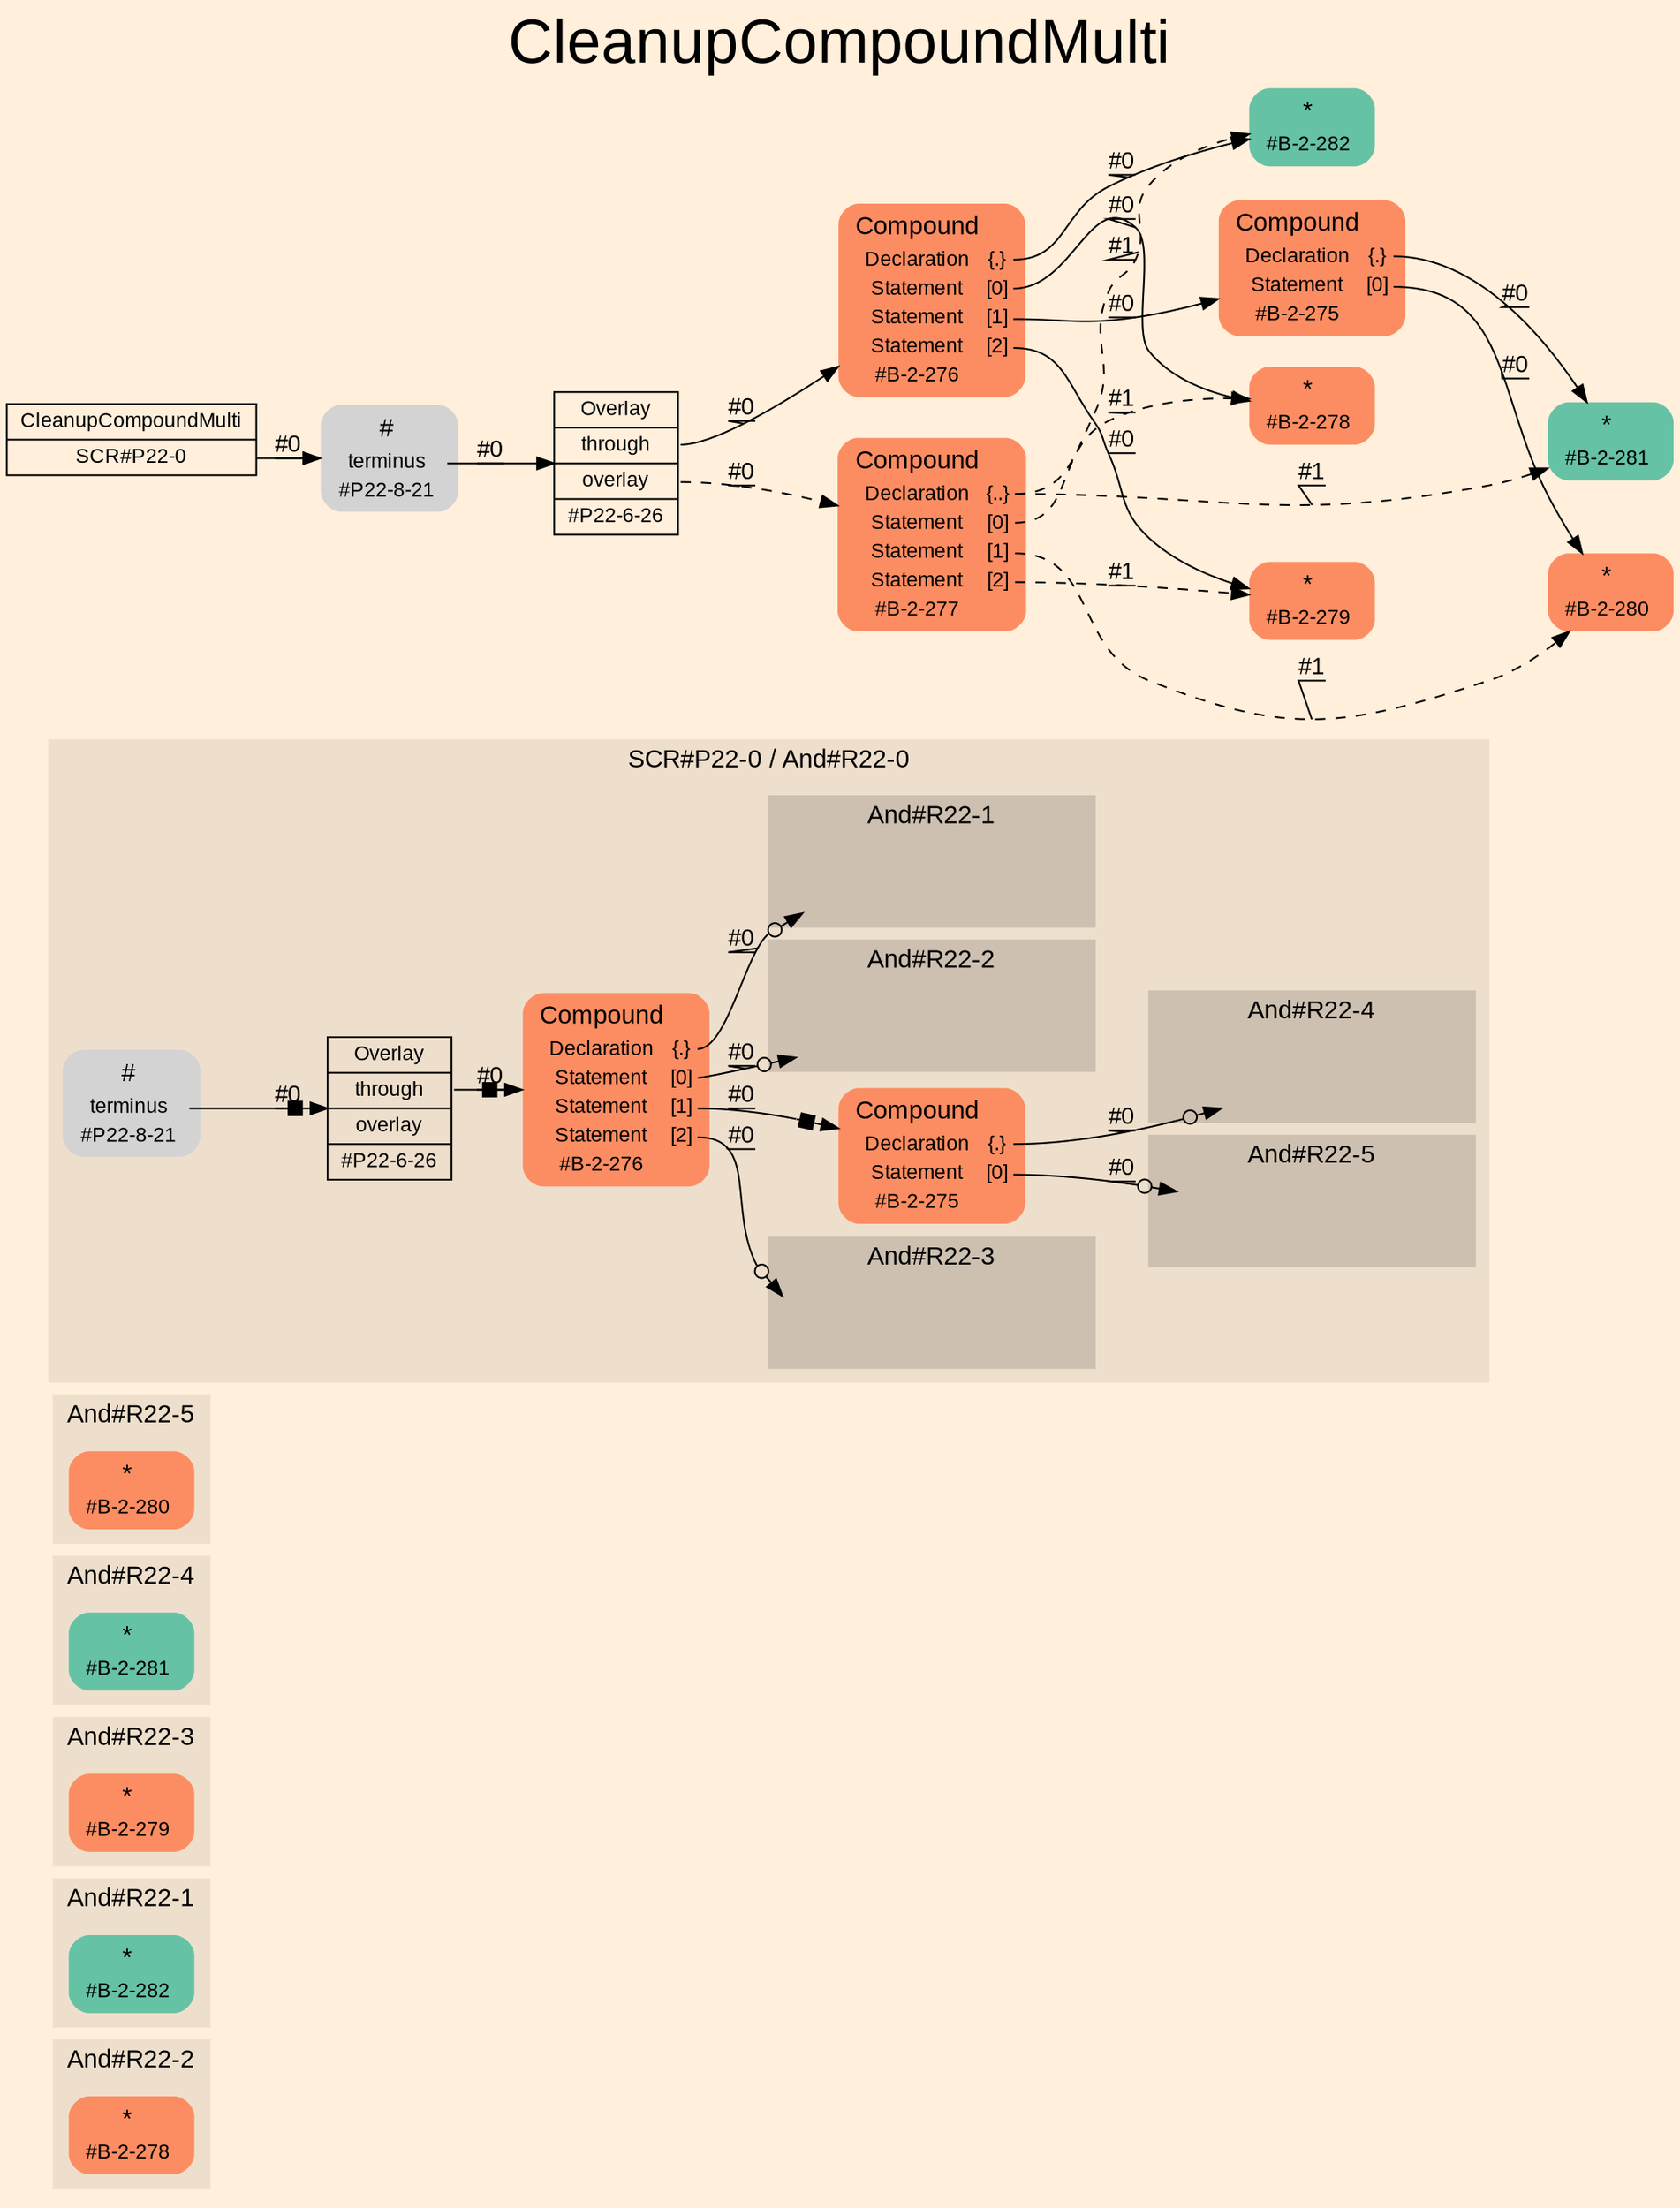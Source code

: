 digraph "CleanupCompoundMulti" {
label = "CleanupCompoundMulti"
labelloc = t
fontsize = "36"
graph [
    rankdir = "LR"
    ranksep = 0.3
    bgcolor = antiquewhite1
    color = black
    fontcolor = black
    fontname = "Arial"
];
node [
    fontname = "Arial"
];
edge [
    fontname = "Arial"
];

// -------------------- figure And#R22-2 --------------------
// -------- region And#R22-2 ----------
subgraph "clusterAnd#R22-2" {
    label = "And#R22-2"
    style = "filled"
    color = antiquewhite2
    fontsize = "15"
    // -------- block And#R22-2[#B-2-278] ----------
    "And#R22-2[#B-2-278]" [
        shape = "plaintext"
        fillcolor = "/set28/2"
        label = <<TABLE BORDER="0" CELLBORDER="0" CELLSPACING="0">
         <TR><TD><FONT POINT-SIZE="15.0">*</FONT></TD><TD></TD></TR>
         <TR><TD>#B-2-278</TD><TD PORT="port0"></TD></TR>
        </TABLE>>
        style = "rounded,filled"
        fontsize = "12"
    ];
    
}


// -------------------- figure And#R22-1 --------------------
// -------- region And#R22-1 ----------
subgraph "clusterAnd#R22-1" {
    label = "And#R22-1"
    style = "filled"
    color = antiquewhite2
    fontsize = "15"
    // -------- block And#R22-1[#B-2-282] ----------
    "And#R22-1[#B-2-282]" [
        shape = "plaintext"
        fillcolor = "/set28/1"
        label = <<TABLE BORDER="0" CELLBORDER="0" CELLSPACING="0">
         <TR><TD><FONT POINT-SIZE="15.0">*</FONT></TD><TD></TD></TR>
         <TR><TD>#B-2-282</TD><TD PORT="port0"></TD></TR>
        </TABLE>>
        style = "rounded,filled"
        fontsize = "12"
    ];
    
}


// -------------------- figure And#R22-3 --------------------
// -------- region And#R22-3 ----------
subgraph "clusterAnd#R22-3" {
    label = "And#R22-3"
    style = "filled"
    color = antiquewhite2
    fontsize = "15"
    // -------- block And#R22-3[#B-2-279] ----------
    "And#R22-3[#B-2-279]" [
        shape = "plaintext"
        fillcolor = "/set28/2"
        label = <<TABLE BORDER="0" CELLBORDER="0" CELLSPACING="0">
         <TR><TD><FONT POINT-SIZE="15.0">*</FONT></TD><TD></TD></TR>
         <TR><TD>#B-2-279</TD><TD PORT="port0"></TD></TR>
        </TABLE>>
        style = "rounded,filled"
        fontsize = "12"
    ];
    
}


// -------------------- figure And#R22-4 --------------------
// -------- region And#R22-4 ----------
subgraph "clusterAnd#R22-4" {
    label = "And#R22-4"
    style = "filled"
    color = antiquewhite2
    fontsize = "15"
    // -------- block And#R22-4[#B-2-281] ----------
    "And#R22-4[#B-2-281]" [
        shape = "plaintext"
        fillcolor = "/set28/1"
        label = <<TABLE BORDER="0" CELLBORDER="0" CELLSPACING="0">
         <TR><TD><FONT POINT-SIZE="15.0">*</FONT></TD><TD></TD></TR>
         <TR><TD>#B-2-281</TD><TD PORT="port0"></TD></TR>
        </TABLE>>
        style = "rounded,filled"
        fontsize = "12"
    ];
    
}


// -------------------- figure And#R22-5 --------------------
// -------- region And#R22-5 ----------
subgraph "clusterAnd#R22-5" {
    label = "And#R22-5"
    style = "filled"
    color = antiquewhite2
    fontsize = "15"
    // -------- block And#R22-5[#B-2-280] ----------
    "And#R22-5[#B-2-280]" [
        shape = "plaintext"
        fillcolor = "/set28/2"
        label = <<TABLE BORDER="0" CELLBORDER="0" CELLSPACING="0">
         <TR><TD><FONT POINT-SIZE="15.0">*</FONT></TD><TD></TD></TR>
         <TR><TD>#B-2-280</TD><TD PORT="port0"></TD></TR>
        </TABLE>>
        style = "rounded,filled"
        fontsize = "12"
    ];
    
}


// -------------------- figure And#R22-0 --------------------
// -------- region And#R22-0 ----------
subgraph "clusterAnd#R22-0" {
    label = "SCR#P22-0 / And#R22-0"
    style = "filled"
    color = antiquewhite2
    fontsize = "15"
    // -------- block And#R22-0[#B-2-275] ----------
    "And#R22-0[#B-2-275]" [
        shape = "plaintext"
        fillcolor = "/set28/2"
        label = <<TABLE BORDER="0" CELLBORDER="0" CELLSPACING="0">
         <TR><TD><FONT POINT-SIZE="15.0">Compound</FONT></TD><TD></TD></TR>
         <TR><TD>Declaration</TD><TD PORT="port0">{.}</TD></TR>
         <TR><TD>Statement</TD><TD PORT="port1">[0]</TD></TR>
         <TR><TD>#B-2-275</TD><TD PORT="port2"></TD></TR>
        </TABLE>>
        style = "rounded,filled"
        fontsize = "12"
    ];
    
    "And#R22-0[#B-2-275]":port0 -> "#0->And#R22-0[#B-2-281]" [
        arrowhead="normalnoneodot"
        label = "#0"
        decorate = true
        color = black
        fontcolor = black
    ];
    
    "And#R22-0[#B-2-275]":port1 -> "#0->And#R22-0[#B-2-280]" [
        arrowhead="normalnoneodot"
        label = "#0"
        decorate = true
        color = black
        fontcolor = black
    ];
    
    // -------- block And#R22-0[#B-2-276] ----------
    "And#R22-0[#B-2-276]" [
        shape = "plaintext"
        fillcolor = "/set28/2"
        label = <<TABLE BORDER="0" CELLBORDER="0" CELLSPACING="0">
         <TR><TD><FONT POINT-SIZE="15.0">Compound</FONT></TD><TD></TD></TR>
         <TR><TD>Declaration</TD><TD PORT="port0">{.}</TD></TR>
         <TR><TD>Statement</TD><TD PORT="port1">[0]</TD></TR>
         <TR><TD>Statement</TD><TD PORT="port2">[1]</TD></TR>
         <TR><TD>Statement</TD><TD PORT="port3">[2]</TD></TR>
         <TR><TD>#B-2-276</TD><TD PORT="port4"></TD></TR>
        </TABLE>>
        style = "rounded,filled"
        fontsize = "12"
    ];
    
    "And#R22-0[#B-2-276]":port0 -> "#0->And#R22-0[#B-2-282]" [
        arrowhead="normalnoneodot"
        label = "#0"
        decorate = true
        color = black
        fontcolor = black
    ];
    
    "And#R22-0[#B-2-276]":port1 -> "#0->And#R22-0[#B-2-278]" [
        arrowhead="normalnoneodot"
        label = "#0"
        decorate = true
        color = black
        fontcolor = black
    ];
    
    "And#R22-0[#B-2-276]":port2 -> "And#R22-0[#B-2-275]" [
        arrowhead="normalnonebox"
        label = "#0"
        decorate = true
        color = black
        fontcolor = black
    ];
    
    "And#R22-0[#B-2-276]":port3 -> "#0->And#R22-0[#B-2-279]" [
        arrowhead="normalnoneodot"
        label = "#0"
        decorate = true
        color = black
        fontcolor = black
    ];
    
    // -------- block And#R22-0[#P22-6-26] ----------
    "And#R22-0[#P22-6-26]" [
        shape = "record"
        fillcolor = antiquewhite2
        label = "<fixed> Overlay | <port0> through | <port1> overlay | <port2> #P22-6-26"
        style = "filled"
        fontsize = "12"
        color = black
        fontcolor = black
    ];
    
    "And#R22-0[#P22-6-26]":port0 -> "And#R22-0[#B-2-276]" [
        arrowhead="normalnonebox"
        label = "#0"
        decorate = true
        color = black
        fontcolor = black
    ];
    
    // -------- block And#R22-0[#P22-8-21] ----------
    "And#R22-0[#P22-8-21]" [
        shape = "plaintext"
        label = <<TABLE BORDER="0" CELLBORDER="0" CELLSPACING="0">
         <TR><TD><FONT POINT-SIZE="15.0">#</FONT></TD><TD></TD></TR>
         <TR><TD>terminus</TD><TD PORT="port0"></TD></TR>
         <TR><TD>#P22-8-21</TD><TD PORT="port1"></TD></TR>
        </TABLE>>
        style = "rounded,filled"
        fontsize = "12"
    ];
    
    "And#R22-0[#P22-8-21]":port0 -> "And#R22-0[#P22-6-26]" [
        arrowhead="normalnonebox"
        label = "#0"
        decorate = true
        color = black
        fontcolor = black
    ];
    
    // -------- region And#R22-0[And#R22-2] ----------
    subgraph "clusterAnd#R22-0[And#R22-2]" {
        label = "And#R22-2"
        style = "filled"
        color = antiquewhite3
        fontsize = "15"
        // -------- block #0->And#R22-0[#B-2-278] ----------
        "#0->And#R22-0[#B-2-278]" [
            shape = "none"
            style = "invisible"
        ];
        
    }
    
    // -------- region And#R22-0[And#R22-3] ----------
    subgraph "clusterAnd#R22-0[And#R22-3]" {
        label = "And#R22-3"
        style = "filled"
        color = antiquewhite3
        fontsize = "15"
        // -------- block #0->And#R22-0[#B-2-279] ----------
        "#0->And#R22-0[#B-2-279]" [
            shape = "none"
            style = "invisible"
        ];
        
    }
    
    // -------- region And#R22-0[And#R22-5] ----------
    subgraph "clusterAnd#R22-0[And#R22-5]" {
        label = "And#R22-5"
        style = "filled"
        color = antiquewhite3
        fontsize = "15"
        // -------- block #0->And#R22-0[#B-2-280] ----------
        "#0->And#R22-0[#B-2-280]" [
            shape = "none"
            style = "invisible"
        ];
        
    }
    
    // -------- region And#R22-0[And#R22-4] ----------
    subgraph "clusterAnd#R22-0[And#R22-4]" {
        label = "And#R22-4"
        style = "filled"
        color = antiquewhite3
        fontsize = "15"
        // -------- block #0->And#R22-0[#B-2-281] ----------
        "#0->And#R22-0[#B-2-281]" [
            shape = "none"
            style = "invisible"
        ];
        
    }
    
    // -------- region And#R22-0[And#R22-1] ----------
    subgraph "clusterAnd#R22-0[And#R22-1]" {
        label = "And#R22-1"
        style = "filled"
        color = antiquewhite3
        fontsize = "15"
        // -------- block #0->And#R22-0[#B-2-282] ----------
        "#0->And#R22-0[#B-2-282]" [
            shape = "none"
            style = "invisible"
        ];
        
    }
    
}


// -------------------- transformation figure --------------------
// -------- block CR#P22-0 ----------
"CR#P22-0" [
    shape = "record"
    fillcolor = antiquewhite1
    label = "<fixed> CleanupCompoundMulti | <port0> SCR#P22-0"
    style = "filled"
    fontsize = "12"
    color = black
    fontcolor = black
];

"CR#P22-0":port0 -> "#P22-8-21" [
    label = "#0"
    decorate = true
    color = black
    fontcolor = black
];

// -------- block #P22-8-21 ----------
"#P22-8-21" [
    shape = "plaintext"
    label = <<TABLE BORDER="0" CELLBORDER="0" CELLSPACING="0">
     <TR><TD><FONT POINT-SIZE="15.0">#</FONT></TD><TD></TD></TR>
     <TR><TD>terminus</TD><TD PORT="port0"></TD></TR>
     <TR><TD>#P22-8-21</TD><TD PORT="port1"></TD></TR>
    </TABLE>>
    style = "rounded,filled"
    fontsize = "12"
];

"#P22-8-21":port0 -> "#P22-6-26" [
    label = "#0"
    decorate = true
    color = black
    fontcolor = black
];

// -------- block #P22-6-26 ----------
"#P22-6-26" [
    shape = "record"
    fillcolor = antiquewhite1
    label = "<fixed> Overlay | <port0> through | <port1> overlay | <port2> #P22-6-26"
    style = "filled"
    fontsize = "12"
    color = black
    fontcolor = black
];

"#P22-6-26":port0 -> "#B-2-276" [
    label = "#0"
    decorate = true
    color = black
    fontcolor = black
];

"#P22-6-26":port1 -> "#B-2-277" [
    style="dashed"
    label = "#0"
    decorate = true
    color = black
    fontcolor = black
];

// -------- block #B-2-276 ----------
"#B-2-276" [
    shape = "plaintext"
    fillcolor = "/set28/2"
    label = <<TABLE BORDER="0" CELLBORDER="0" CELLSPACING="0">
     <TR><TD><FONT POINT-SIZE="15.0">Compound</FONT></TD><TD></TD></TR>
     <TR><TD>Declaration</TD><TD PORT="port0">{.}</TD></TR>
     <TR><TD>Statement</TD><TD PORT="port1">[0]</TD></TR>
     <TR><TD>Statement</TD><TD PORT="port2">[1]</TD></TR>
     <TR><TD>Statement</TD><TD PORT="port3">[2]</TD></TR>
     <TR><TD>#B-2-276</TD><TD PORT="port4"></TD></TR>
    </TABLE>>
    style = "rounded,filled"
    fontsize = "12"
];

"#B-2-276":port0 -> "#B-2-282" [
    label = "#0"
    decorate = true
    color = black
    fontcolor = black
];

"#B-2-276":port1 -> "#B-2-278" [
    label = "#0"
    decorate = true
    color = black
    fontcolor = black
];

"#B-2-276":port2 -> "#B-2-275" [
    label = "#0"
    decorate = true
    color = black
    fontcolor = black
];

"#B-2-276":port3 -> "#B-2-279" [
    label = "#0"
    decorate = true
    color = black
    fontcolor = black
];

// -------- block #B-2-282 ----------
"#B-2-282" [
    shape = "plaintext"
    fillcolor = "/set28/1"
    label = <<TABLE BORDER="0" CELLBORDER="0" CELLSPACING="0">
     <TR><TD><FONT POINT-SIZE="15.0">*</FONT></TD><TD></TD></TR>
     <TR><TD>#B-2-282</TD><TD PORT="port0"></TD></TR>
    </TABLE>>
    style = "rounded,filled"
    fontsize = "12"
];

// -------- block #B-2-278 ----------
"#B-2-278" [
    shape = "plaintext"
    fillcolor = "/set28/2"
    label = <<TABLE BORDER="0" CELLBORDER="0" CELLSPACING="0">
     <TR><TD><FONT POINT-SIZE="15.0">*</FONT></TD><TD></TD></TR>
     <TR><TD>#B-2-278</TD><TD PORT="port0"></TD></TR>
    </TABLE>>
    style = "rounded,filled"
    fontsize = "12"
];

// -------- block #B-2-275 ----------
"#B-2-275" [
    shape = "plaintext"
    fillcolor = "/set28/2"
    label = <<TABLE BORDER="0" CELLBORDER="0" CELLSPACING="0">
     <TR><TD><FONT POINT-SIZE="15.0">Compound</FONT></TD><TD></TD></TR>
     <TR><TD>Declaration</TD><TD PORT="port0">{.}</TD></TR>
     <TR><TD>Statement</TD><TD PORT="port1">[0]</TD></TR>
     <TR><TD>#B-2-275</TD><TD PORT="port2"></TD></TR>
    </TABLE>>
    style = "rounded,filled"
    fontsize = "12"
];

"#B-2-275":port0 -> "#B-2-281" [
    label = "#0"
    decorate = true
    color = black
    fontcolor = black
];

"#B-2-275":port1 -> "#B-2-280" [
    label = "#0"
    decorate = true
    color = black
    fontcolor = black
];

// -------- block #B-2-281 ----------
"#B-2-281" [
    shape = "plaintext"
    fillcolor = "/set28/1"
    label = <<TABLE BORDER="0" CELLBORDER="0" CELLSPACING="0">
     <TR><TD><FONT POINT-SIZE="15.0">*</FONT></TD><TD></TD></TR>
     <TR><TD>#B-2-281</TD><TD PORT="port0"></TD></TR>
    </TABLE>>
    style = "rounded,filled"
    fontsize = "12"
];

// -------- block #B-2-280 ----------
"#B-2-280" [
    shape = "plaintext"
    fillcolor = "/set28/2"
    label = <<TABLE BORDER="0" CELLBORDER="0" CELLSPACING="0">
     <TR><TD><FONT POINT-SIZE="15.0">*</FONT></TD><TD></TD></TR>
     <TR><TD>#B-2-280</TD><TD PORT="port0"></TD></TR>
    </TABLE>>
    style = "rounded,filled"
    fontsize = "12"
];

// -------- block #B-2-279 ----------
"#B-2-279" [
    shape = "plaintext"
    fillcolor = "/set28/2"
    label = <<TABLE BORDER="0" CELLBORDER="0" CELLSPACING="0">
     <TR><TD><FONT POINT-SIZE="15.0">*</FONT></TD><TD></TD></TR>
     <TR><TD>#B-2-279</TD><TD PORT="port0"></TD></TR>
    </TABLE>>
    style = "rounded,filled"
    fontsize = "12"
];

// -------- block #B-2-277 ----------
"#B-2-277" [
    shape = "plaintext"
    fillcolor = "/set28/2"
    label = <<TABLE BORDER="0" CELLBORDER="0" CELLSPACING="0">
     <TR><TD><FONT POINT-SIZE="15.0">Compound</FONT></TD><TD></TD></TR>
     <TR><TD>Declaration</TD><TD PORT="port0">{..}</TD></TR>
     <TR><TD>Statement</TD><TD PORT="port1">[0]</TD></TR>
     <TR><TD>Statement</TD><TD PORT="port2">[1]</TD></TR>
     <TR><TD>Statement</TD><TD PORT="port3">[2]</TD></TR>
     <TR><TD>#B-2-277</TD><TD PORT="port4"></TD></TR>
    </TABLE>>
    style = "rounded,filled"
    fontsize = "12"
];

"#B-2-277":port0 -> "#B-2-281" [
    style="dashed"
    label = "#1"
    decorate = true
    color = black
    fontcolor = black
];

"#B-2-277":port0 -> "#B-2-282" [
    style="dashed"
    label = "#1"
    decorate = true
    color = black
    fontcolor = black
];

"#B-2-277":port1 -> "#B-2-278" [
    style="dashed"
    label = "#1"
    decorate = true
    color = black
    fontcolor = black
];

"#B-2-277":port2 -> "#B-2-280" [
    style="dashed"
    label = "#1"
    decorate = true
    color = black
    fontcolor = black
];

"#B-2-277":port3 -> "#B-2-279" [
    style="dashed"
    label = "#1"
    decorate = true
    color = black
    fontcolor = black
];


}

